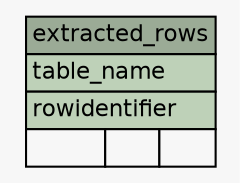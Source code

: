 // dot 2.36.0 on Windows 10 10.0
// SchemaSpy rev 590
digraph "extracted_rows" {
  graph [
    rankdir="RL"
    bgcolor="#f7f7f7"
    nodesep="0.18"
    ranksep="0.46"
    fontname="Helvetica"
    fontsize="11"
  ];
  node [
    fontname="Helvetica"
    fontsize="11"
    shape="plaintext"
  ];
  edge [
    arrowsize="0.8"
  ];
  "extracted_rows" [
    label=<
    <TABLE BORDER="0" CELLBORDER="1" CELLSPACING="0" BGCOLOR="#ffffff">
      <TR><TD COLSPAN="3" BGCOLOR="#9bab96" ALIGN="CENTER">extracted_rows</TD></TR>
      <TR><TD PORT="table_name" COLSPAN="3" BGCOLOR="#bed1b8" ALIGN="LEFT">table_name</TD></TR>
      <TR><TD PORT="rowidentifier" COLSPAN="3" BGCOLOR="#bed1b8" ALIGN="LEFT">rowidentifier</TD></TR>
      <TR><TD ALIGN="LEFT" BGCOLOR="#f7f7f7">  </TD><TD ALIGN="RIGHT" BGCOLOR="#f7f7f7">  </TD><TD ALIGN="RIGHT" BGCOLOR="#f7f7f7">  </TD></TR>
    </TABLE>>
    URL="tables/extracted_rows.html"
    tooltip="extracted_rows"
  ];
}
